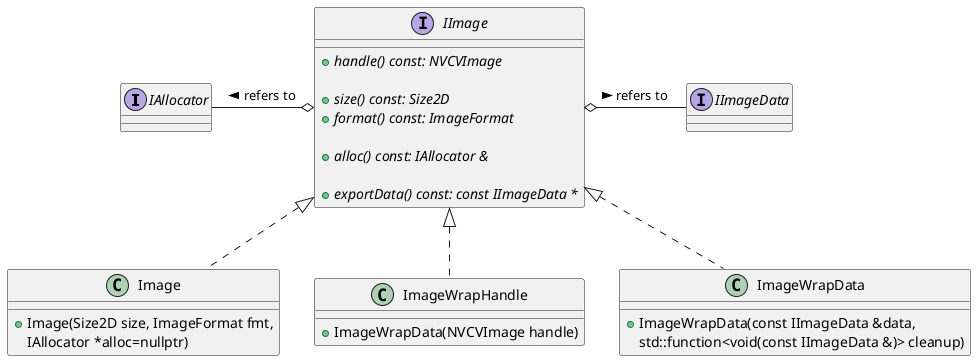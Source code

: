 ' Copyright (c) 2022 NVIDIA CORPORATION & AFFILIATES. All rights reserved.
'
' SPDX-FileCopyrightText: NVIDIA CORPORATION & AFFILIATES
' SPDX-License-Identifier: LicenseRef-NvidiaProprietary
'
' NVIDIA CORPORATION, its affiliates and licensors retain all intellectual
' property and proprietary rights in and to this material, related
' documentation and any modifications thereto. Any use, reproduction,
' disclosure or distribution of this material and related documentation
' without an express license agreement from NVIDIA CORPORATION or
' its affiliates is strictly prohibited.

@startuml

interface IAllocator

interface IImageData

interface IImage
{
    + {abstract} handle() const: NVCVImage

    + {abstract} size() const: Size2D
    + {abstract} format() const: ImageFormat

    + {abstract} alloc() const: IAllocator &

    + {abstract} exportData() const: const IImageData *
}

IAllocator -right-o IImage: refers to <
IImageData -left-o IImage: refers to <

class Image implements IImage
{
    + Image(Size2D size, ImageFormat fmt,
            IAllocator *alloc=nullptr)
}

class ImageWrapHandle implements IImage
{
    + ImageWrapData(NVCVImage handle)
}

class ImageWrapData implements IImage
{
    + ImageWrapData(const IImageData &data,
                    std::function<void(const IImageData &)> cleanup)
}

@enduml
